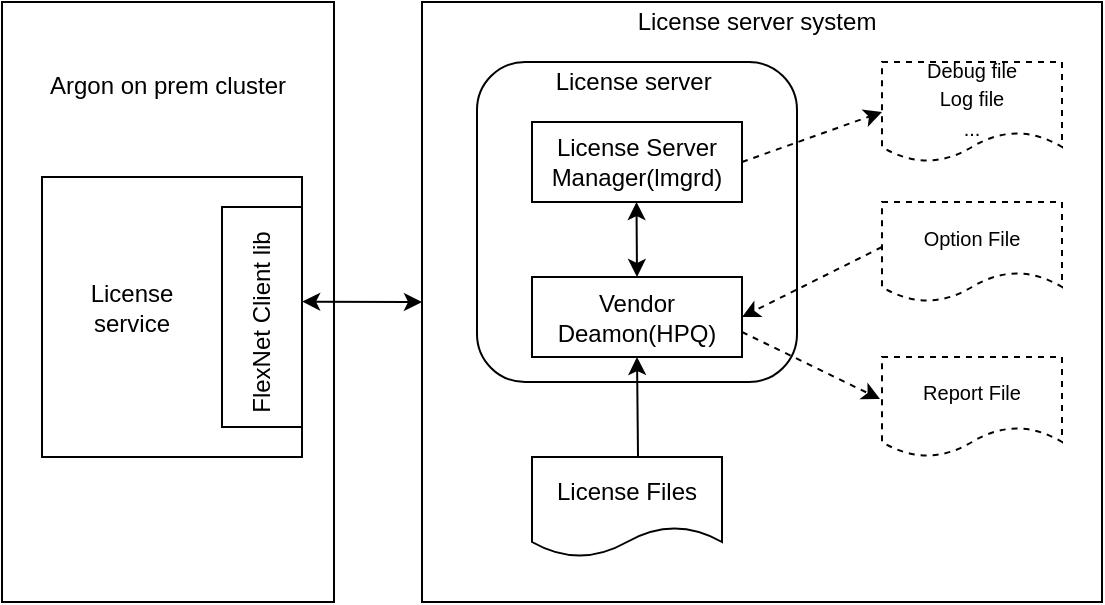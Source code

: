 <mxfile version="13.8.5" type="github" pages="2">
  <diagram id="f8CA-2ox_vJOR9wTWa05" name="ClientSide_whole_arch">
    <mxGraphModel dx="957" dy="490" grid="0" gridSize="10" guides="1" tooltips="1" connect="1" arrows="1" fold="1" page="1" pageScale="1" pageWidth="827" pageHeight="1169" math="0" shadow="0">
      <root>
        <mxCell id="0" />
        <mxCell id="1" parent="0" />
        <mxCell id="r1qsNk7oEgWhfSZGIqdl-1" value="Argon on prem cluster&lt;br&gt;&lt;br&gt;&lt;br&gt;&lt;br&gt;&lt;br&gt;&lt;br&gt;&lt;br&gt;&lt;br&gt;&lt;br&gt;&lt;br&gt;&lt;br&gt;&lt;br&gt;&lt;br&gt;&lt;br&gt;&lt;br&gt;&lt;br&gt;" style="rounded=0;whiteSpace=wrap;html=1;" vertex="1" parent="1">
          <mxGeometry x="160" y="270" width="166" height="300" as="geometry" />
        </mxCell>
        <mxCell id="Uoa-fMcI6RaNsgmlIfMM-1" value="" style="rounded=0;whiteSpace=wrap;html=1;" parent="1" vertex="1">
          <mxGeometry x="180" y="357.5" width="130" height="140" as="geometry" />
        </mxCell>
        <mxCell id="Uoa-fMcI6RaNsgmlIfMM-2" value="License service" style="text;html=1;strokeColor=none;fillColor=none;align=center;verticalAlign=middle;whiteSpace=wrap;rounded=0;rotation=0;" parent="1" vertex="1">
          <mxGeometry x="190" y="382.5" width="70" height="80" as="geometry" />
        </mxCell>
        <mxCell id="Uoa-fMcI6RaNsgmlIfMM-5" value="" style="rounded=0;whiteSpace=wrap;html=1;" parent="1" vertex="1">
          <mxGeometry x="370" y="270" width="340" height="300" as="geometry" />
        </mxCell>
        <mxCell id="Uoa-fMcI6RaNsgmlIfMM-6" value="" style="rounded=1;whiteSpace=wrap;html=1;" parent="1" vertex="1">
          <mxGeometry x="397.5" y="300" width="160" height="160" as="geometry" />
        </mxCell>
        <mxCell id="Uoa-fMcI6RaNsgmlIfMM-7" value="License Server Manager(lmgrd)" style="rounded=0;whiteSpace=wrap;html=1;" parent="1" vertex="1">
          <mxGeometry x="425" y="330" width="105" height="40" as="geometry" />
        </mxCell>
        <mxCell id="Uoa-fMcI6RaNsgmlIfMM-8" value="Vendor Deamon(HPQ)" style="rounded=0;whiteSpace=wrap;html=1;" parent="1" vertex="1">
          <mxGeometry x="425" y="407.5" width="105" height="40" as="geometry" />
        </mxCell>
        <mxCell id="Uoa-fMcI6RaNsgmlIfMM-9" value="" style="endArrow=classic;startArrow=classic;html=1;exitX=0.5;exitY=0;exitDx=0;exitDy=0;" parent="1" source="Uoa-fMcI6RaNsgmlIfMM-8" edge="1">
          <mxGeometry width="50" height="50" relative="1" as="geometry">
            <mxPoint x="477.25" y="400" as="sourcePoint" />
            <mxPoint x="477.25" y="370" as="targetPoint" />
          </mxGeometry>
        </mxCell>
        <mxCell id="Uoa-fMcI6RaNsgmlIfMM-10" value="License server&amp;nbsp;" style="text;html=1;strokeColor=none;fillColor=none;align=center;verticalAlign=middle;whiteSpace=wrap;rounded=0;" parent="1" vertex="1">
          <mxGeometry x="415" y="300" width="125" height="20" as="geometry" />
        </mxCell>
        <mxCell id="Uoa-fMcI6RaNsgmlIfMM-13" value="License Files" style="shape=document;whiteSpace=wrap;html=1;boundedLbl=1;strokeColor=#000000;fillColor=#FFFFFF;" parent="1" vertex="1">
          <mxGeometry x="425" y="497.5" width="95" height="50" as="geometry" />
        </mxCell>
        <mxCell id="Uoa-fMcI6RaNsgmlIfMM-14" value="&lt;font style=&quot;font-size: 10px&quot;&gt;Debug file&lt;br&gt;Log file&lt;br&gt;...&lt;/font&gt;" style="shape=document;whiteSpace=wrap;html=1;boundedLbl=1;strokeColor=#000000;fillColor=#FFFFFF;dashed=1;" parent="1" vertex="1">
          <mxGeometry x="600" y="300" width="90" height="50" as="geometry" />
        </mxCell>
        <mxCell id="Uoa-fMcI6RaNsgmlIfMM-18" value="&lt;span style=&quot;font-size: 10px&quot;&gt;Option File&lt;/span&gt;" style="shape=document;whiteSpace=wrap;html=1;boundedLbl=1;strokeColor=#000000;fillColor=#FFFFFF;dashed=1;" parent="1" vertex="1">
          <mxGeometry x="600" y="370" width="90" height="50" as="geometry" />
        </mxCell>
        <mxCell id="Uoa-fMcI6RaNsgmlIfMM-19" value="&lt;span style=&quot;font-size: 10px&quot;&gt;Report File&lt;/span&gt;" style="shape=document;whiteSpace=wrap;html=1;boundedLbl=1;strokeColor=#000000;fillColor=#FFFFFF;dashed=1;" parent="1" vertex="1">
          <mxGeometry x="600" y="447.5" width="90" height="50" as="geometry" />
        </mxCell>
        <mxCell id="Uoa-fMcI6RaNsgmlIfMM-20" value="" style="endArrow=classic;html=1;entryX=0;entryY=0.5;entryDx=0;entryDy=0;dashed=1;" parent="1" target="Uoa-fMcI6RaNsgmlIfMM-14" edge="1">
          <mxGeometry width="50" height="50" relative="1" as="geometry">
            <mxPoint x="530" y="350" as="sourcePoint" />
            <mxPoint x="590" y="360" as="targetPoint" />
          </mxGeometry>
        </mxCell>
        <mxCell id="Uoa-fMcI6RaNsgmlIfMM-21" value="" style="endArrow=classic;html=1;entryX=-0.011;entryY=0.42;entryDx=0;entryDy=0;dashed=1;entryPerimeter=0;" parent="1" target="Uoa-fMcI6RaNsgmlIfMM-19" edge="1">
          <mxGeometry width="50" height="50" relative="1" as="geometry">
            <mxPoint x="530" y="435" as="sourcePoint" />
            <mxPoint x="600" y="410" as="targetPoint" />
          </mxGeometry>
        </mxCell>
        <mxCell id="Uoa-fMcI6RaNsgmlIfMM-22" value="" style="endArrow=classic;html=1;entryX=1;entryY=0.5;entryDx=0;entryDy=0;dashed=1;" parent="1" target="Uoa-fMcI6RaNsgmlIfMM-8" edge="1">
          <mxGeometry width="50" height="50" relative="1" as="geometry">
            <mxPoint x="600" y="392.5" as="sourcePoint" />
            <mxPoint x="670" y="367.5" as="targetPoint" />
          </mxGeometry>
        </mxCell>
        <mxCell id="Uoa-fMcI6RaNsgmlIfMM-23" value="" style="endArrow=classic;html=1;entryX=0.5;entryY=1;entryDx=0;entryDy=0;exitX=0.558;exitY=0;exitDx=0;exitDy=0;exitPerimeter=0;" parent="1" source="Uoa-fMcI6RaNsgmlIfMM-13" target="Uoa-fMcI6RaNsgmlIfMM-8" edge="1">
          <mxGeometry width="50" height="50" relative="1" as="geometry">
            <mxPoint x="460" y="497.5" as="sourcePoint" />
            <mxPoint x="510" y="447.5" as="targetPoint" />
          </mxGeometry>
        </mxCell>
        <mxCell id="Uoa-fMcI6RaNsgmlIfMM-24" value="" style="rounded=0;whiteSpace=wrap;html=1;strokeColor=#000000;fillColor=#FFFFFF;" parent="1" vertex="1">
          <mxGeometry x="270" y="372.5" width="40" height="110" as="geometry" />
        </mxCell>
        <mxCell id="Uoa-fMcI6RaNsgmlIfMM-3" value="FlexNet Client lib" style="text;html=1;strokeColor=none;fillColor=none;align=center;verticalAlign=middle;whiteSpace=wrap;rounded=0;rotation=-90;" parent="1" vertex="1">
          <mxGeometry x="240" y="412.5" width="100" height="35" as="geometry" />
        </mxCell>
        <mxCell id="Uoa-fMcI6RaNsgmlIfMM-25" value="" style="endArrow=classic;startArrow=classic;html=1;entryX=0;entryY=0.5;entryDx=0;entryDy=0;exitX=1.002;exitY=0.43;exitDx=0;exitDy=0;exitPerimeter=0;" parent="1" source="Uoa-fMcI6RaNsgmlIfMM-24" target="Uoa-fMcI6RaNsgmlIfMM-5" edge="1">
          <mxGeometry width="50" height="50" relative="1" as="geometry">
            <mxPoint x="310" y="422.5" as="sourcePoint" />
            <mxPoint x="360" y="372.5" as="targetPoint" />
          </mxGeometry>
        </mxCell>
        <mxCell id="Uoa-fMcI6RaNsgmlIfMM-26" value="License server system" style="text;html=1;strokeColor=none;fillColor=none;align=center;verticalAlign=middle;whiteSpace=wrap;rounded=0;" parent="1" vertex="1">
          <mxGeometry x="475" y="270" width="125" height="20" as="geometry" />
        </mxCell>
      </root>
    </mxGraphModel>
  </diagram>
  <diagram id="xXKNxS_N3GJ7wFL4jTjx" name="Page-2">
    <mxGraphModel dx="1149" dy="587" grid="0" gridSize="10" guides="1" tooltips="1" connect="1" arrows="1" fold="1" page="1" pageScale="1" pageWidth="827" pageHeight="1169" math="0" shadow="0">
      <root>
        <mxCell id="7HYYpqahY4b_rM5mFEKF-0" />
        <mxCell id="7HYYpqahY4b_rM5mFEKF-1" parent="7HYYpqahY4b_rM5mFEKF-0" />
        <mxCell id="7HYYpqahY4b_rM5mFEKF-2" value="License" style="rounded=1;whiteSpace=wrap;html=1;strokeColor=#000000;fillColor=#FFFFFF;" parent="7HYYpqahY4b_rM5mFEKF-1" vertex="1">
          <mxGeometry x="530" y="600" width="100" height="75" as="geometry" />
        </mxCell>
        <mxCell id="pIgWwBmo6FLngbQkqiJi-0" value="Order/payment" style="rounded=1;whiteSpace=wrap;html=1;strokeColor=#000000;fillColor=#FFFFFF;" parent="7HYYpqahY4b_rM5mFEKF-1" vertex="1">
          <mxGeometry x="364" y="600" width="100" height="75" as="geometry" />
        </mxCell>
        <mxCell id="pIgWwBmo6FLngbQkqiJi-1" value="" style="endArrow=classic;html=1;entryX=0;entryY=0.493;entryDx=0;entryDy=0;entryPerimeter=0;" parent="7HYYpqahY4b_rM5mFEKF-1" target="7HYYpqahY4b_rM5mFEKF-2" edge="1">
          <mxGeometry width="50" height="50" relative="1" as="geometry">
            <mxPoint x="464" y="637" as="sourcePoint" />
            <mxPoint x="524" y="637" as="targetPoint" />
          </mxGeometry>
        </mxCell>
      </root>
    </mxGraphModel>
  </diagram>
</mxfile>
